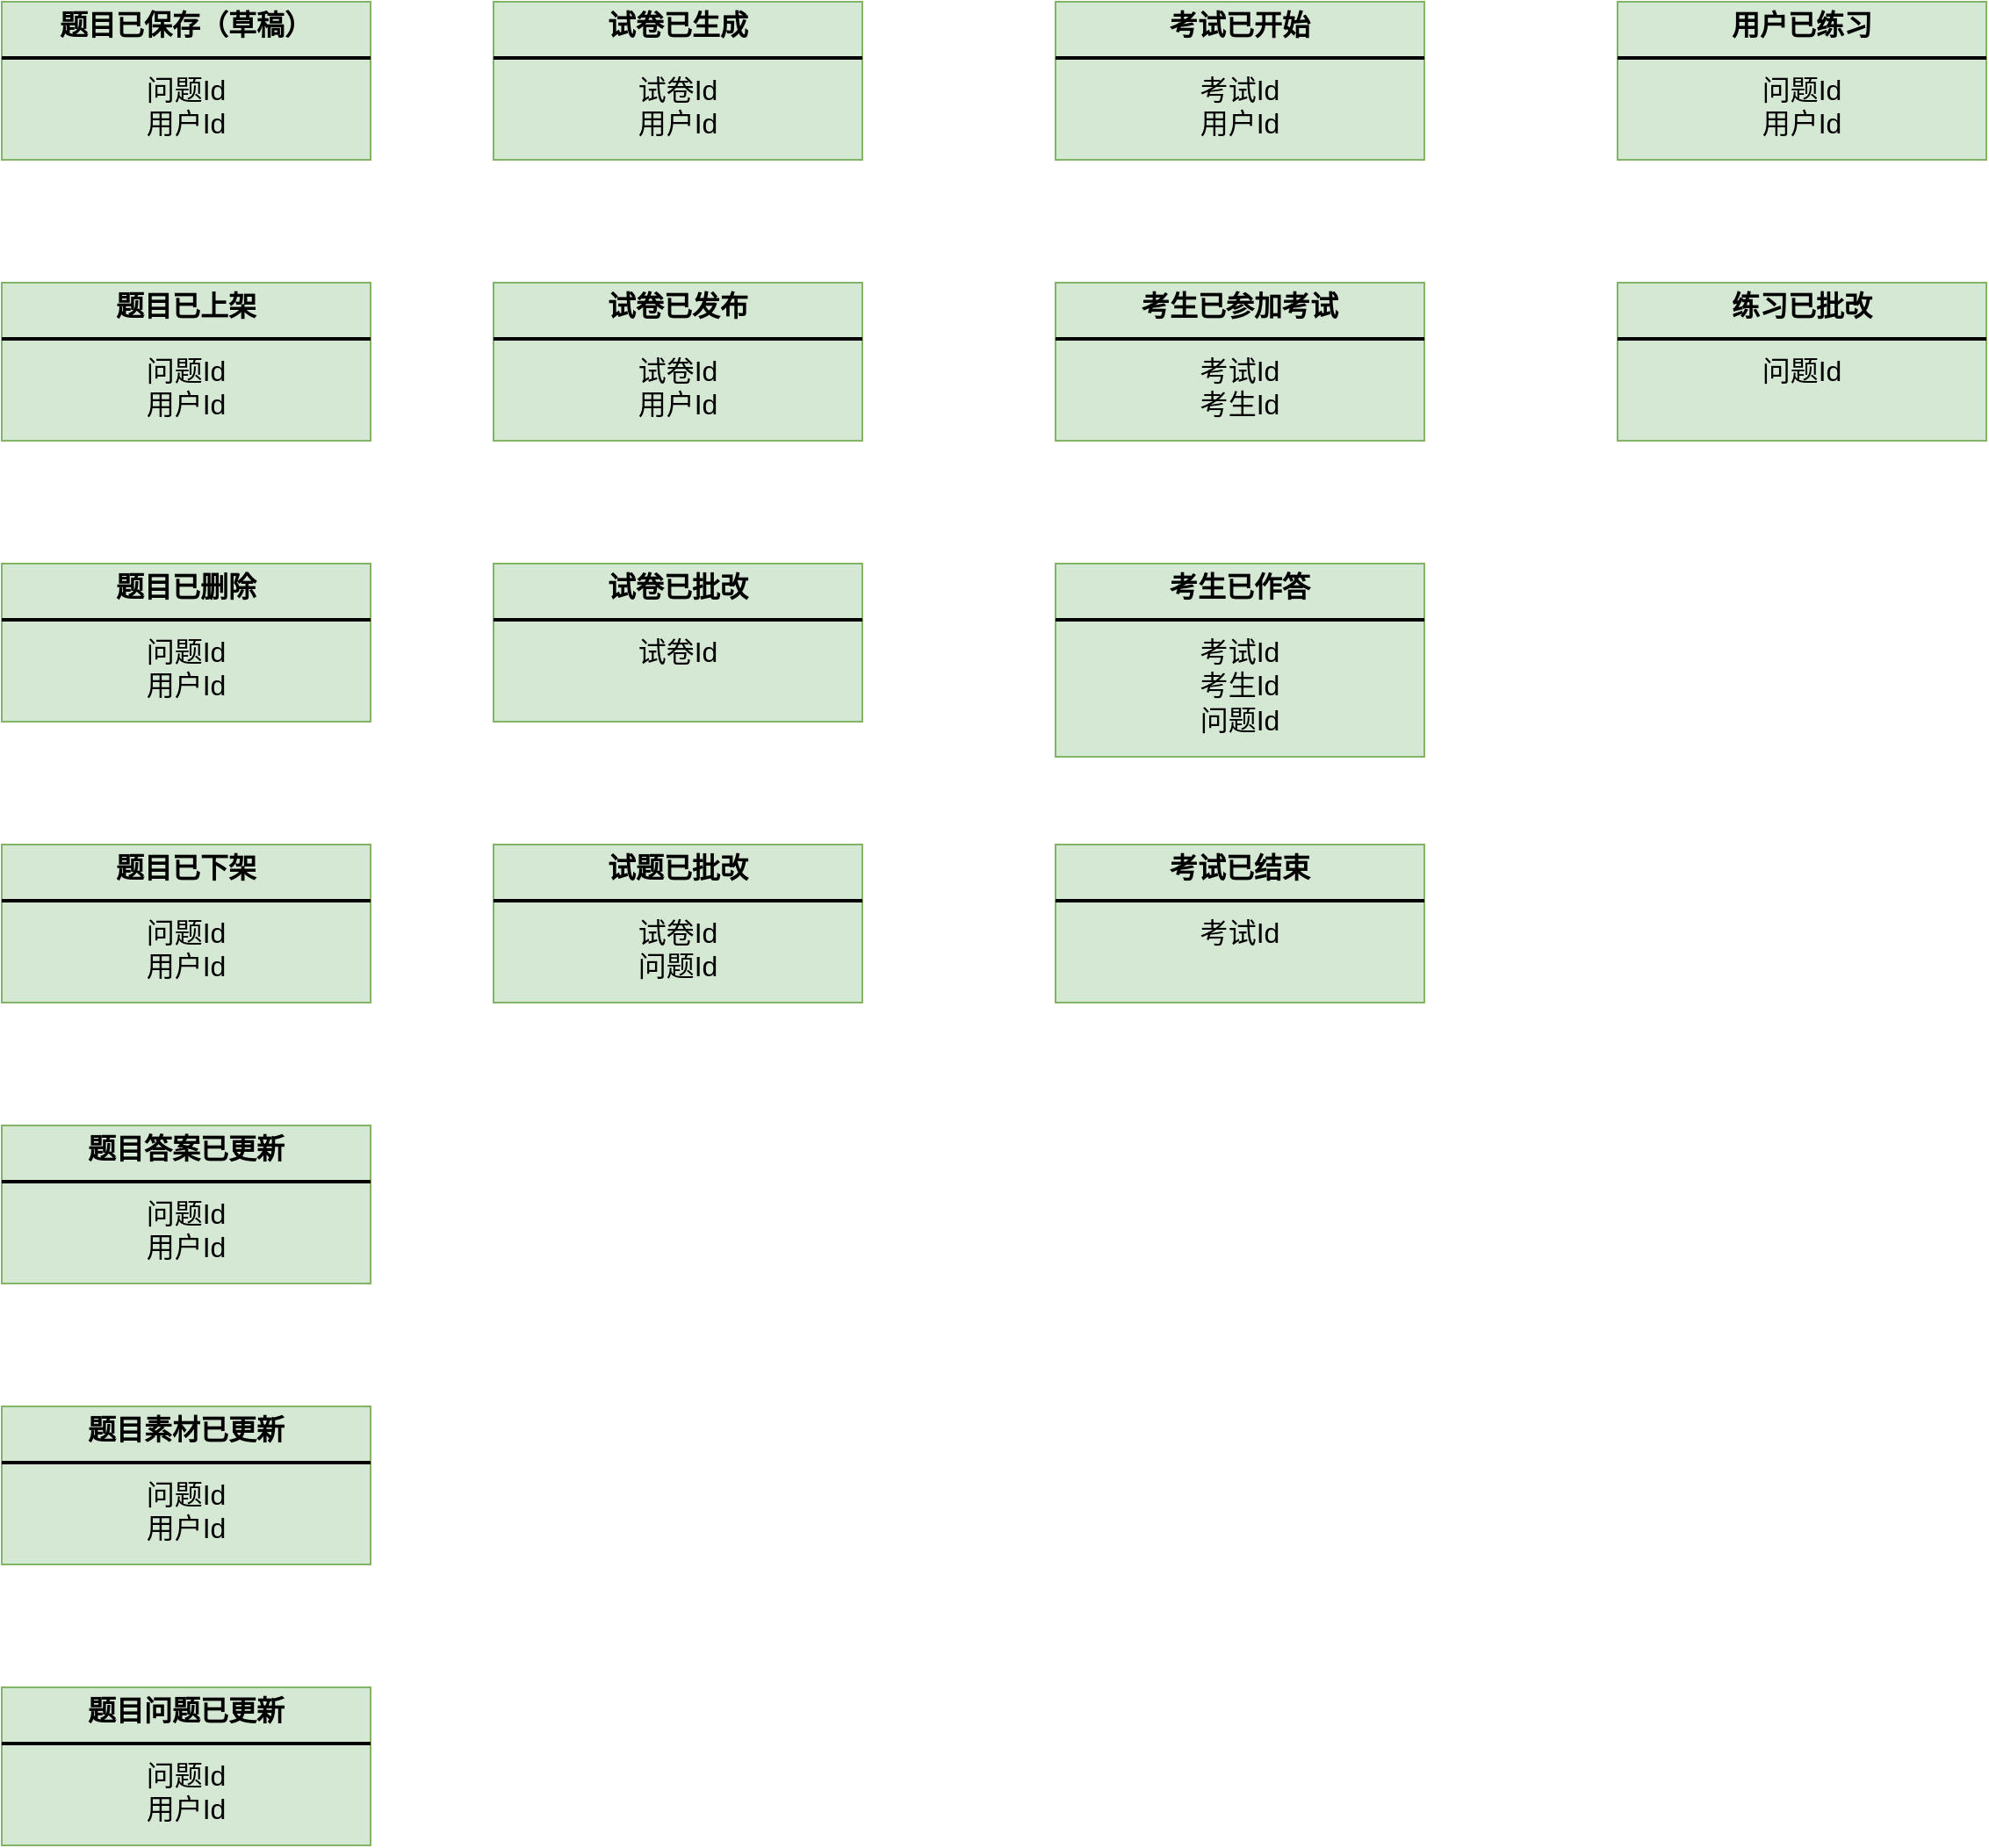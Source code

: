 <mxfile version="26.2.15" pages="2">
  <diagram name="第 1 页" id="a6wR9rLIgTdy3JcHLTbb">
    <mxGraphModel dx="1407" dy="723" grid="1" gridSize="10" guides="1" tooltips="1" connect="1" arrows="1" fold="1" page="1" pageScale="1" pageWidth="827" pageHeight="1169" math="0" shadow="0">
      <root>
        <mxCell id="0" />
        <mxCell id="1" parent="0" />
        <mxCell id="EjNsFv9nT5kDaymNpcSi-16" value="&lt;p style=&quot;margin: 4px 0px 0px;&quot;&gt;&lt;b&gt;题目已保存（草稿）&lt;/b&gt;&lt;/p&gt;&lt;hr style=&quot;border-style:solid;&quot;&gt;&lt;div style=&quot;height:2px;&quot;&gt;问题Id&lt;br&gt;用户Id&lt;/div&gt;" style="verticalAlign=top;align=center;overflow=fill;html=1;whiteSpace=wrap;fillColor=#d5e8d4;strokeColor=#82b366;fontSize=16;spacingLeft=13;" vertex="1" parent="1">
          <mxGeometry x="80" y="80" width="210" height="90" as="geometry" />
        </mxCell>
        <mxCell id="EjNsFv9nT5kDaymNpcSi-22" value="&lt;p style=&quot;margin: 4px 0px 0px;&quot;&gt;&lt;b&gt;题目已删除&lt;/b&gt;&lt;/p&gt;&lt;hr style=&quot;border-style:solid;&quot;&gt;&lt;div style=&quot;height:2px;&quot;&gt;问题Id&lt;br&gt;用户Id&lt;/div&gt;" style="verticalAlign=top;align=center;overflow=fill;html=1;whiteSpace=wrap;fillColor=#d5e8d4;strokeColor=#82b366;fontSize=16;spacingLeft=13;" vertex="1" parent="1">
          <mxGeometry x="80" y="400" width="210" height="90" as="geometry" />
        </mxCell>
        <mxCell id="EjNsFv9nT5kDaymNpcSi-23" value="&lt;p style=&quot;margin: 4px 0px 0px;&quot;&gt;&lt;b&gt;题目答案已更新&lt;/b&gt;&lt;/p&gt;&lt;hr style=&quot;border-style:solid;&quot;&gt;&lt;div style=&quot;height:2px;&quot;&gt;问题Id&lt;br&gt;用户Id&lt;/div&gt;" style="verticalAlign=top;align=center;overflow=fill;html=1;whiteSpace=wrap;fillColor=#d5e8d4;strokeColor=#82b366;fontSize=16;spacingLeft=13;" vertex="1" parent="1">
          <mxGeometry x="80" y="720" width="210" height="90" as="geometry" />
        </mxCell>
        <mxCell id="EjNsFv9nT5kDaymNpcSi-24" value="&lt;p style=&quot;margin: 4px 0px 0px;&quot;&gt;&lt;b&gt;题目问题已更新&lt;/b&gt;&lt;/p&gt;&lt;hr style=&quot;border-style:solid;&quot;&gt;&lt;div style=&quot;height:2px;&quot;&gt;问题Id&lt;br&gt;用户Id&lt;/div&gt;" style="verticalAlign=top;align=center;overflow=fill;html=1;whiteSpace=wrap;fillColor=#d5e8d4;strokeColor=#82b366;fontSize=16;spacingLeft=13;" vertex="1" parent="1">
          <mxGeometry x="80" y="1040" width="210" height="90" as="geometry" />
        </mxCell>
        <mxCell id="EjNsFv9nT5kDaymNpcSi-25" value="&lt;p style=&quot;margin: 4px 0px 0px;&quot;&gt;&lt;b&gt;题目已上架&lt;/b&gt;&lt;/p&gt;&lt;hr style=&quot;border-style:solid;&quot;&gt;&lt;div style=&quot;height:2px;&quot;&gt;问题Id&lt;br&gt;用户Id&lt;/div&gt;" style="verticalAlign=top;align=center;overflow=fill;html=1;whiteSpace=wrap;fillColor=#d5e8d4;strokeColor=#82b366;fontSize=16;spacingLeft=13;" vertex="1" parent="1">
          <mxGeometry x="80" y="240" width="210" height="90" as="geometry" />
        </mxCell>
        <mxCell id="EjNsFv9nT5kDaymNpcSi-26" value="&lt;p style=&quot;margin: 4px 0px 0px;&quot;&gt;&lt;b&gt;题目素材已更新&lt;/b&gt;&lt;/p&gt;&lt;hr style=&quot;border-style:solid;&quot;&gt;&lt;div style=&quot;height:2px;&quot;&gt;问题Id&lt;br&gt;用户Id&lt;/div&gt;" style="verticalAlign=top;align=center;overflow=fill;html=1;whiteSpace=wrap;fillColor=#d5e8d4;strokeColor=#82b366;fontSize=16;spacingLeft=13;" vertex="1" parent="1">
          <mxGeometry x="80" y="880" width="210" height="90" as="geometry" />
        </mxCell>
        <mxCell id="EjNsFv9nT5kDaymNpcSi-27" value="&lt;p style=&quot;margin: 4px 0px 0px;&quot;&gt;&lt;b&gt;题目已下架&lt;/b&gt;&lt;/p&gt;&lt;hr style=&quot;border-style:solid;&quot;&gt;&lt;div style=&quot;height:2px;&quot;&gt;问题Id&lt;br&gt;用户Id&lt;/div&gt;" style="verticalAlign=top;align=center;overflow=fill;html=1;whiteSpace=wrap;fillColor=#d5e8d4;strokeColor=#82b366;fontSize=16;spacingLeft=13;" vertex="1" parent="1">
          <mxGeometry x="80" y="560" width="210" height="90" as="geometry" />
        </mxCell>
        <mxCell id="EjNsFv9nT5kDaymNpcSi-28" value="&lt;p style=&quot;margin: 4px 0px 0px;&quot;&gt;&lt;b&gt;试卷已生成&lt;/b&gt;&lt;/p&gt;&lt;hr style=&quot;border-style:solid;&quot;&gt;&lt;div style=&quot;height:2px;&quot;&gt;试卷Id&lt;br&gt;用户Id&lt;/div&gt;" style="verticalAlign=top;align=center;overflow=fill;html=1;whiteSpace=wrap;fillColor=#d5e8d4;strokeColor=#82b366;fontSize=16;spacingLeft=13;" vertex="1" parent="1">
          <mxGeometry x="360" y="80" width="210" height="90" as="geometry" />
        </mxCell>
        <mxCell id="EjNsFv9nT5kDaymNpcSi-29" value="&lt;p style=&quot;margin: 4px 0px 0px;&quot;&gt;&lt;b&gt;试卷已发布&lt;/b&gt;&lt;/p&gt;&lt;hr style=&quot;border-style:solid;&quot;&gt;&lt;div style=&quot;height:2px;&quot;&gt;试卷Id&lt;br&gt;用户Id&lt;/div&gt;" style="verticalAlign=top;align=center;overflow=fill;html=1;whiteSpace=wrap;fillColor=#d5e8d4;strokeColor=#82b366;fontSize=16;spacingLeft=13;" vertex="1" parent="1">
          <mxGeometry x="360" y="240" width="210" height="90" as="geometry" />
        </mxCell>
        <mxCell id="EjNsFv9nT5kDaymNpcSi-30" value="&lt;p style=&quot;margin: 4px 0px 0px;&quot;&gt;&lt;b&gt;考试已开始&lt;/b&gt;&lt;/p&gt;&lt;hr style=&quot;border-style:solid;&quot;&gt;&lt;div style=&quot;height:2px;&quot;&gt;考试Id&lt;br&gt;用户Id&lt;/div&gt;" style="verticalAlign=top;align=center;overflow=fill;html=1;whiteSpace=wrap;fillColor=#d5e8d4;strokeColor=#82b366;fontSize=16;spacingLeft=13;" vertex="1" parent="1">
          <mxGeometry x="680" y="80" width="210" height="90" as="geometry" />
        </mxCell>
        <mxCell id="EjNsFv9nT5kDaymNpcSi-31" value="&lt;p style=&quot;margin: 4px 0px 0px;&quot;&gt;&lt;b&gt;考试已结束&lt;/b&gt;&lt;/p&gt;&lt;hr style=&quot;border-style:solid;&quot;&gt;&lt;div style=&quot;height:2px;&quot;&gt;考试Id&lt;br&gt;&lt;/div&gt;" style="verticalAlign=top;align=center;overflow=fill;html=1;whiteSpace=wrap;fillColor=#d5e8d4;strokeColor=#82b366;fontSize=16;spacingLeft=13;" vertex="1" parent="1">
          <mxGeometry x="680" y="560" width="210" height="90" as="geometry" />
        </mxCell>
        <mxCell id="EjNsFv9nT5kDaymNpcSi-32" value="&lt;p style=&quot;margin: 4px 0px 0px;&quot;&gt;&lt;b&gt;考生已参加考试&lt;/b&gt;&lt;/p&gt;&lt;hr style=&quot;border-style:solid;&quot;&gt;&lt;div style=&quot;height:2px;&quot;&gt;考试Id&lt;br&gt;考生Id&lt;/div&gt;" style="verticalAlign=top;align=center;overflow=fill;html=1;whiteSpace=wrap;fillColor=#d5e8d4;strokeColor=#82b366;fontSize=16;spacingLeft=13;" vertex="1" parent="1">
          <mxGeometry x="680" y="240" width="210" height="90" as="geometry" />
        </mxCell>
        <mxCell id="EjNsFv9nT5kDaymNpcSi-33" value="&lt;p style=&quot;margin: 4px 0px 0px;&quot;&gt;&lt;b&gt;考生已作答&lt;/b&gt;&lt;/p&gt;&lt;hr style=&quot;border-style:solid;&quot;&gt;&lt;div style=&quot;height:2px;&quot;&gt;考试Id&lt;br&gt;考生Id&lt;br&gt;问题Id&lt;/div&gt;" style="verticalAlign=top;align=center;overflow=fill;html=1;whiteSpace=wrap;fillColor=#d5e8d4;strokeColor=#82b366;fontSize=16;spacingLeft=13;" vertex="1" parent="1">
          <mxGeometry x="680" y="400" width="210" height="110" as="geometry" />
        </mxCell>
        <mxCell id="EjNsFv9nT5kDaymNpcSi-39" value="&lt;p style=&quot;margin: 4px 0px 0px;&quot;&gt;&lt;b&gt;用户已练习&lt;/b&gt;&lt;/p&gt;&lt;hr style=&quot;border-style:solid;&quot;&gt;&lt;div style=&quot;height:2px;&quot;&gt;问题Id&lt;br&gt;用户Id&lt;/div&gt;" style="verticalAlign=top;align=center;overflow=fill;html=1;whiteSpace=wrap;fillColor=#d5e8d4;strokeColor=#82b366;fontSize=16;spacingLeft=13;" vertex="1" parent="1">
          <mxGeometry x="1000" y="80" width="210" height="90" as="geometry" />
        </mxCell>
        <mxCell id="EjNsFv9nT5kDaymNpcSi-40" value="&lt;p style=&quot;margin: 4px 0px 0px;&quot;&gt;&lt;b&gt;试卷已批改&lt;/b&gt;&lt;/p&gt;&lt;hr style=&quot;border-style:solid;&quot;&gt;&lt;div style=&quot;height:2px;&quot;&gt;试卷Id&lt;br&gt;&lt;/div&gt;" style="verticalAlign=top;align=center;overflow=fill;html=1;whiteSpace=wrap;fillColor=#d5e8d4;strokeColor=#82b366;fontSize=16;spacingLeft=13;" vertex="1" parent="1">
          <mxGeometry x="360" y="400" width="210" height="90" as="geometry" />
        </mxCell>
        <mxCell id="EjNsFv9nT5kDaymNpcSi-41" value="&lt;p style=&quot;margin: 4px 0px 0px;&quot;&gt;&lt;b&gt;练习已批改&lt;/b&gt;&lt;/p&gt;&lt;hr style=&quot;border-style:solid;&quot;&gt;&lt;div style=&quot;height:2px;&quot;&gt;问题Id&lt;/div&gt;" style="verticalAlign=top;align=center;overflow=fill;html=1;whiteSpace=wrap;fillColor=#d5e8d4;strokeColor=#82b366;fontSize=16;spacingLeft=13;" vertex="1" parent="1">
          <mxGeometry x="1000" y="240" width="210" height="90" as="geometry" />
        </mxCell>
        <mxCell id="EjNsFv9nT5kDaymNpcSi-42" value="&lt;p style=&quot;margin: 4px 0px 0px;&quot;&gt;&lt;b&gt;试题已批改&lt;/b&gt;&lt;/p&gt;&lt;hr style=&quot;border-style:solid;&quot;&gt;&lt;div style=&quot;height:2px;&quot;&gt;试卷Id&lt;br&gt;问题Id&lt;/div&gt;" style="verticalAlign=top;align=center;overflow=fill;html=1;whiteSpace=wrap;fillColor=#d5e8d4;strokeColor=#82b366;fontSize=16;spacingLeft=13;" vertex="1" parent="1">
          <mxGeometry x="360" y="560" width="210" height="90" as="geometry" />
        </mxCell>
      </root>
    </mxGraphModel>
  </diagram>
  <diagram id="ZgaA7AjhtOG-FWC7CvyC" name="第 2 页">
    <mxGraphModel dx="2234" dy="723" grid="1" gridSize="10" guides="1" tooltips="1" connect="1" arrows="1" fold="1" page="1" pageScale="1" pageWidth="827" pageHeight="1169" math="0" shadow="0">
      <root>
        <mxCell id="0" />
        <mxCell id="1" parent="0" />
        <mxCell id="2HFOxoNms0U5ICgy9XDa-9" style="edgeStyle=orthogonalEdgeStyle;rounded=0;orthogonalLoop=1;jettySize=auto;html=1;exitX=0.5;exitY=1;exitDx=0;exitDy=0;entryX=0.5;entryY=0;entryDx=0;entryDy=0;" edge="1" parent="1" source="2HFOxoNms0U5ICgy9XDa-1" target="2HFOxoNms0U5ICgy9XDa-7">
          <mxGeometry relative="1" as="geometry" />
        </mxCell>
        <mxCell id="2HFOxoNms0U5ICgy9XDa-1" value="QuestionAggregate" style="html=1;whiteSpace=wrap;fillColor=#d5e8d4;strokeColor=#82b366;" vertex="1" parent="1">
          <mxGeometry x="360" y="370" width="140" height="50" as="geometry" />
        </mxCell>
        <mxCell id="2HFOxoNms0U5ICgy9XDa-14" style="edgeStyle=orthogonalEdgeStyle;rounded=0;orthogonalLoop=1;jettySize=auto;html=1;exitX=0.5;exitY=1;exitDx=0;exitDy=0;entryX=0.5;entryY=0;entryDx=0;entryDy=0;" edge="1" parent="1" source="2HFOxoNms0U5ICgy9XDa-2" target="2HFOxoNms0U5ICgy9XDa-11">
          <mxGeometry relative="1" as="geometry" />
        </mxCell>
        <mxCell id="2HFOxoNms0U5ICgy9XDa-2" value="MaterialCapableQuestion" style="html=1;whiteSpace=wrap;fillColor=#d5e8d4;strokeColor=#82b366;" vertex="1" parent="1">
          <mxGeometry x="620" y="635" width="180" height="60" as="geometry" />
        </mxCell>
        <mxCell id="2HFOxoNms0U5ICgy9XDa-3" value="ChooseCapableQuestion" style="html=1;whiteSpace=wrap;fillColor=#d5e8d4;strokeColor=#82b366;" vertex="1" parent="1">
          <mxGeometry x="80" y="450" width="180" height="60" as="geometry" />
        </mxCell>
        <mxCell id="2HFOxoNms0U5ICgy9XDa-19" style="edgeStyle=orthogonalEdgeStyle;rounded=0;orthogonalLoop=1;jettySize=auto;html=1;exitX=0.5;exitY=1;exitDx=0;exitDy=0;entryX=0.5;entryY=0;entryDx=0;entryDy=0;" edge="1" parent="1" source="2HFOxoNms0U5ICgy9XDa-4" target="2HFOxoNms0U5ICgy9XDa-15">
          <mxGeometry relative="1" as="geometry" />
        </mxCell>
        <mxCell id="2HFOxoNms0U5ICgy9XDa-4" value="ChildrenCapableQuestion" style="html=1;whiteSpace=wrap;fillColor=#d5e8d4;strokeColor=#82b366;" vertex="1" parent="1">
          <mxGeometry x="620" y="850" width="180" height="60" as="geometry" />
        </mxCell>
        <mxCell id="2HFOxoNms0U5ICgy9XDa-10" style="edgeStyle=orthogonalEdgeStyle;rounded=0;orthogonalLoop=1;jettySize=auto;html=1;exitX=0.5;exitY=1;exitDx=0;exitDy=0;" edge="1" parent="1" source="2HFOxoNms0U5ICgy9XDa-5" target="2HFOxoNms0U5ICgy9XDa-7">
          <mxGeometry relative="1" as="geometry">
            <mxPoint x="430" y="640" as="targetPoint" />
            <Array as="points">
              <mxPoint x="660" y="573" />
              <mxPoint x="431" y="573" />
            </Array>
          </mxGeometry>
        </mxCell>
        <mxCell id="2HFOxoNms0U5ICgy9XDa-5" value="CandidateAnswerCapableQuestion" style="html=1;whiteSpace=wrap;fillColor=#d5e8d4;strokeColor=#82b366;" vertex="1" parent="1">
          <mxGeometry x="540" y="450" width="240" height="60" as="geometry" />
        </mxCell>
        <mxCell id="2HFOxoNms0U5ICgy9XDa-12" style="edgeStyle=orthogonalEdgeStyle;rounded=0;orthogonalLoop=1;jettySize=auto;html=1;exitX=0.5;exitY=1;exitDx=0;exitDy=0;" edge="1" parent="1" source="2HFOxoNms0U5ICgy9XDa-7" target="2HFOxoNms0U5ICgy9XDa-11">
          <mxGeometry relative="1" as="geometry" />
        </mxCell>
        <mxCell id="2HFOxoNms0U5ICgy9XDa-7" value="MultipleChoiceQuestions" style="html=1;whiteSpace=wrap;fillColor=#dae8fc;strokeColor=#6c8ebf;" vertex="1" parent="1">
          <mxGeometry x="310" y="640" width="240" height="55" as="geometry" />
        </mxCell>
        <mxCell id="2HFOxoNms0U5ICgy9XDa-8" style="edgeStyle=orthogonalEdgeStyle;rounded=0;orthogonalLoop=1;jettySize=auto;html=1;exitX=0.5;exitY=1;exitDx=0;exitDy=0;entryX=0.5;entryY=0;entryDx=0;entryDy=0;" edge="1" parent="1" source="2HFOxoNms0U5ICgy9XDa-3" target="2HFOxoNms0U5ICgy9XDa-7">
          <mxGeometry relative="1" as="geometry" />
        </mxCell>
        <mxCell id="2HFOxoNms0U5ICgy9XDa-16" value="" style="edgeStyle=orthogonalEdgeStyle;rounded=0;orthogonalLoop=1;jettySize=auto;html=1;" edge="1" parent="1" source="2HFOxoNms0U5ICgy9XDa-11" target="2HFOxoNms0U5ICgy9XDa-15">
          <mxGeometry relative="1" as="geometry" />
        </mxCell>
        <mxCell id="2HFOxoNms0U5ICgy9XDa-11" value="MateroalMultipleChoiceQuestions" style="html=1;whiteSpace=wrap;fillColor=#dae8fc;strokeColor=#6c8ebf;" vertex="1" parent="1">
          <mxGeometry x="310" y="840" width="240" height="55" as="geometry" />
        </mxCell>
        <mxCell id="2HFOxoNms0U5ICgy9XDa-15" value="MateroalMultipleChoiceQuestions" style="html=1;whiteSpace=wrap;fillColor=#dae8fc;strokeColor=#6c8ebf;" vertex="1" parent="1">
          <mxGeometry x="310" y="1030" width="240" height="55" as="geometry" />
        </mxCell>
        <mxCell id="2HFOxoNms0U5ICgy9XDa-20" value="&lt;font style=&quot;font-size: 20px;&quot;&gt;普通单选题、多选题&lt;/font&gt;" style="text;html=1;align=center;verticalAlign=middle;whiteSpace=wrap;rounded=0;" vertex="1" parent="1">
          <mxGeometry x="80" y="637.5" width="190" height="60" as="geometry" />
        </mxCell>
        <mxCell id="2HFOxoNms0U5ICgy9XDa-21" value="&lt;font style=&quot;font-size: 20px;&quot;&gt;带图片或是素材的单选题、多选题&lt;/font&gt;" style="text;html=1;align=center;verticalAlign=middle;whiteSpace=wrap;rounded=0;" vertex="1" parent="1">
          <mxGeometry x="80" y="820" width="190" height="60" as="geometry" />
        </mxCell>
        <mxCell id="2HFOxoNms0U5ICgy9XDa-22" value="&lt;span style=&quot;font-size: 20px;&quot;&gt;完形填空&lt;/span&gt;" style="text;html=1;align=center;verticalAlign=middle;whiteSpace=wrap;rounded=0;" vertex="1" parent="1">
          <mxGeometry x="80" y="1010" width="190" height="60" as="geometry" />
        </mxCell>
        <mxCell id="2HFOxoNms0U5ICgy9XDa-23" value="QuestionAggregate" style="html=1;whiteSpace=wrap;fillColor=#d5e8d4;strokeColor=#82b366;" vertex="1" parent="1">
          <mxGeometry x="-280" y="370" width="140" height="50" as="geometry" />
        </mxCell>
      </root>
    </mxGraphModel>
  </diagram>
</mxfile>
